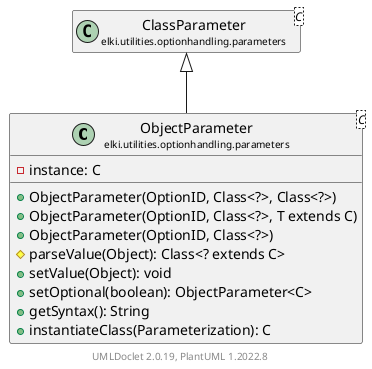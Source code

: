 @startuml
    remove .*\.(Instance|Par|Parameterizer|Factory)$
    set namespaceSeparator none
    hide empty fields
    hide empty methods

    class "<size:14>ObjectParameter\n<size:10>elki.utilities.optionhandling.parameters" as elki.utilities.optionhandling.parameters.ObjectParameter<C> [[ObjectParameter.html]] {
        -instance: C
        +ObjectParameter(OptionID, Class<?>, Class<?>)
        +ObjectParameter(OptionID, Class<?>, T extends C)
        +ObjectParameter(OptionID, Class<?>)
        #parseValue(Object): Class<? extends C>
        +setValue(Object): void
        +setOptional(boolean): ObjectParameter<C>
        +getSyntax(): String
        +instantiateClass(Parameterization): C
    }

    class "<size:14>ClassParameter\n<size:10>elki.utilities.optionhandling.parameters" as elki.utilities.optionhandling.parameters.ClassParameter<C> [[ClassParameter.html]]

    elki.utilities.optionhandling.parameters.ClassParameter <|-- elki.utilities.optionhandling.parameters.ObjectParameter

    center footer UMLDoclet 2.0.19, PlantUML 1.2022.8
@enduml
